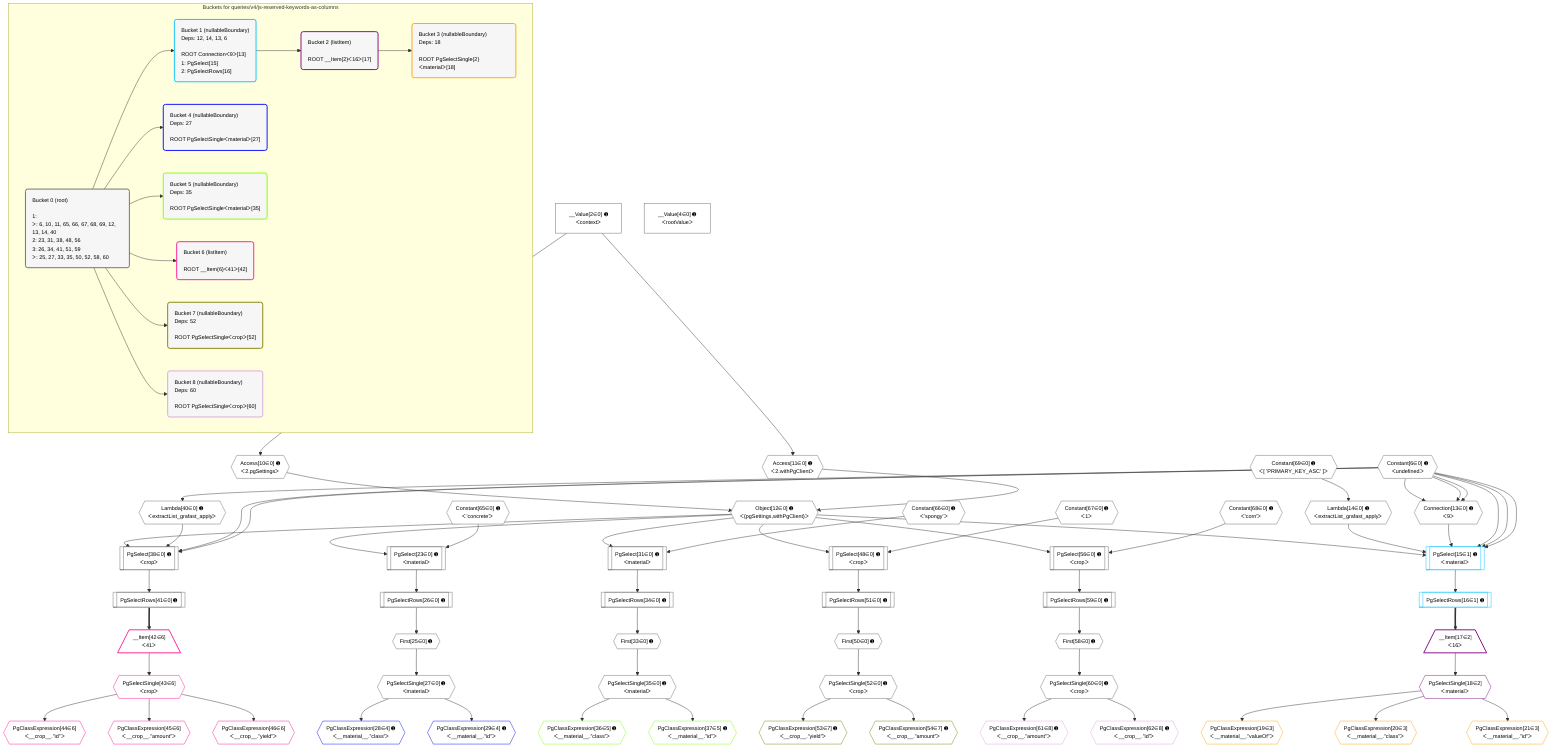 %%{init: {'themeVariables': { 'fontSize': '12px'}}}%%
graph TD
    classDef path fill:#eee,stroke:#000,color:#000
    classDef plan fill:#fff,stroke-width:1px,color:#000
    classDef itemplan fill:#fff,stroke-width:2px,color:#000
    classDef unbatchedplan fill:#dff,stroke-width:1px,color:#000
    classDef sideeffectplan fill:#fcc,stroke-width:2px,color:#000
    classDef bucket fill:#f6f6f6,color:#000,stroke-width:2px,text-align:left


    %% plan dependencies
    PgSelect38[["PgSelect[38∈0] ➊<br />ᐸcropᐳ"]]:::plan
    Object12{{"Object[12∈0] ➊<br />ᐸ{pgSettings,withPgClient}ᐳ"}}:::plan
    Lambda40{{"Lambda[40∈0] ➊<br />ᐸextractList_grafast_applyᐳ"}}:::plan
    Constant6{{"Constant[6∈0] ➊<br />ᐸundefinedᐳ"}}:::plan
    Object12 & Lambda40 & Constant6 & Constant6 --> PgSelect38
    Connection13{{"Connection[13∈0] ➊<br />ᐸ9ᐳ"}}:::plan
    Constant6 & Constant6 & Constant6 --> Connection13
    Access10{{"Access[10∈0] ➊<br />ᐸ2.pgSettingsᐳ"}}:::plan
    Access11{{"Access[11∈0] ➊<br />ᐸ2.withPgClientᐳ"}}:::plan
    Access10 & Access11 --> Object12
    PgSelect23[["PgSelect[23∈0] ➊<br />ᐸmaterialᐳ"]]:::plan
    Constant65{{"Constant[65∈0] ➊<br />ᐸ'concrete'ᐳ"}}:::plan
    Object12 & Constant65 --> PgSelect23
    PgSelect31[["PgSelect[31∈0] ➊<br />ᐸmaterialᐳ"]]:::plan
    Constant66{{"Constant[66∈0] ➊<br />ᐸ'spongy'ᐳ"}}:::plan
    Object12 & Constant66 --> PgSelect31
    PgSelect48[["PgSelect[48∈0] ➊<br />ᐸcropᐳ"]]:::plan
    Constant67{{"Constant[67∈0] ➊<br />ᐸ1ᐳ"}}:::plan
    Object12 & Constant67 --> PgSelect48
    PgSelect56[["PgSelect[56∈0] ➊<br />ᐸcropᐳ"]]:::plan
    Constant68{{"Constant[68∈0] ➊<br />ᐸ'corn'ᐳ"}}:::plan
    Object12 & Constant68 --> PgSelect56
    __Value2["__Value[2∈0] ➊<br />ᐸcontextᐳ"]:::plan
    __Value2 --> Access10
    __Value2 --> Access11
    Lambda14{{"Lambda[14∈0] ➊<br />ᐸextractList_grafast_applyᐳ"}}:::plan
    Constant69{{"Constant[69∈0] ➊<br />ᐸ[ 'PRIMARY_KEY_ASC' ]ᐳ"}}:::plan
    Constant69 --> Lambda14
    First25{{"First[25∈0] ➊"}}:::plan
    PgSelectRows26[["PgSelectRows[26∈0] ➊"]]:::plan
    PgSelectRows26 --> First25
    PgSelect23 --> PgSelectRows26
    PgSelectSingle27{{"PgSelectSingle[27∈0] ➊<br />ᐸmaterialᐳ"}}:::plan
    First25 --> PgSelectSingle27
    First33{{"First[33∈0] ➊"}}:::plan
    PgSelectRows34[["PgSelectRows[34∈0] ➊"]]:::plan
    PgSelectRows34 --> First33
    PgSelect31 --> PgSelectRows34
    PgSelectSingle35{{"PgSelectSingle[35∈0] ➊<br />ᐸmaterialᐳ"}}:::plan
    First33 --> PgSelectSingle35
    Constant6 --> Lambda40
    PgSelectRows41[["PgSelectRows[41∈0] ➊"]]:::plan
    PgSelect38 --> PgSelectRows41
    First50{{"First[50∈0] ➊"}}:::plan
    PgSelectRows51[["PgSelectRows[51∈0] ➊"]]:::plan
    PgSelectRows51 --> First50
    PgSelect48 --> PgSelectRows51
    PgSelectSingle52{{"PgSelectSingle[52∈0] ➊<br />ᐸcropᐳ"}}:::plan
    First50 --> PgSelectSingle52
    First58{{"First[58∈0] ➊"}}:::plan
    PgSelectRows59[["PgSelectRows[59∈0] ➊"]]:::plan
    PgSelectRows59 --> First58
    PgSelect56 --> PgSelectRows59
    PgSelectSingle60{{"PgSelectSingle[60∈0] ➊<br />ᐸcropᐳ"}}:::plan
    First58 --> PgSelectSingle60
    __Value4["__Value[4∈0] ➊<br />ᐸrootValueᐳ"]:::plan
    PgSelect15[["PgSelect[15∈1] ➊<br />ᐸmaterialᐳ"]]:::plan
    Object12 & Lambda14 & Connection13 & Constant6 & Constant6 & Constant6 --> PgSelect15
    PgSelectRows16[["PgSelectRows[16∈1] ➊"]]:::plan
    PgSelect15 --> PgSelectRows16
    __Item17[/"__Item[17∈2]<br />ᐸ16ᐳ"\]:::itemplan
    PgSelectRows16 ==> __Item17
    PgSelectSingle18{{"PgSelectSingle[18∈2]<br />ᐸmaterialᐳ"}}:::plan
    __Item17 --> PgSelectSingle18
    PgClassExpression19{{"PgClassExpression[19∈3]<br />ᐸ__material__.”valueOf”ᐳ"}}:::plan
    PgSelectSingle18 --> PgClassExpression19
    PgClassExpression20{{"PgClassExpression[20∈3]<br />ᐸ__material__.”class”ᐳ"}}:::plan
    PgSelectSingle18 --> PgClassExpression20
    PgClassExpression21{{"PgClassExpression[21∈3]<br />ᐸ__material__.”id”ᐳ"}}:::plan
    PgSelectSingle18 --> PgClassExpression21
    PgClassExpression28{{"PgClassExpression[28∈4] ➊<br />ᐸ__material__.”class”ᐳ"}}:::plan
    PgSelectSingle27 --> PgClassExpression28
    PgClassExpression29{{"PgClassExpression[29∈4] ➊<br />ᐸ__material__.”id”ᐳ"}}:::plan
    PgSelectSingle27 --> PgClassExpression29
    PgClassExpression36{{"PgClassExpression[36∈5] ➊<br />ᐸ__material__.”class”ᐳ"}}:::plan
    PgSelectSingle35 --> PgClassExpression36
    PgClassExpression37{{"PgClassExpression[37∈5] ➊<br />ᐸ__material__.”id”ᐳ"}}:::plan
    PgSelectSingle35 --> PgClassExpression37
    __Item42[/"__Item[42∈6]<br />ᐸ41ᐳ"\]:::itemplan
    PgSelectRows41 ==> __Item42
    PgSelectSingle43{{"PgSelectSingle[43∈6]<br />ᐸcropᐳ"}}:::plan
    __Item42 --> PgSelectSingle43
    PgClassExpression44{{"PgClassExpression[44∈6]<br />ᐸ__crop__.”id”ᐳ"}}:::plan
    PgSelectSingle43 --> PgClassExpression44
    PgClassExpression45{{"PgClassExpression[45∈6]<br />ᐸ__crop__.”amount”ᐳ"}}:::plan
    PgSelectSingle43 --> PgClassExpression45
    PgClassExpression46{{"PgClassExpression[46∈6]<br />ᐸ__crop__.”yield”ᐳ"}}:::plan
    PgSelectSingle43 --> PgClassExpression46
    PgClassExpression53{{"PgClassExpression[53∈7] ➊<br />ᐸ__crop__.”yield”ᐳ"}}:::plan
    PgSelectSingle52 --> PgClassExpression53
    PgClassExpression54{{"PgClassExpression[54∈7] ➊<br />ᐸ__crop__.”amount”ᐳ"}}:::plan
    PgSelectSingle52 --> PgClassExpression54
    PgClassExpression61{{"PgClassExpression[61∈8] ➊<br />ᐸ__crop__.”amount”ᐳ"}}:::plan
    PgSelectSingle60 --> PgClassExpression61
    PgClassExpression62{{"PgClassExpression[62∈8] ➊<br />ᐸ__crop__.”id”ᐳ"}}:::plan
    PgSelectSingle60 --> PgClassExpression62

    %% define steps

    subgraph "Buckets for queries/v4/js-reserved-keywords-as-columns"
    Bucket0("Bucket 0 (root)<br /><br />1: <br />ᐳ: 6, 10, 11, 65, 66, 67, 68, 69, 12, 13, 14, 40<br />2: 23, 31, 38, 48, 56<br />3: 26, 34, 41, 51, 59<br />ᐳ: 25, 27, 33, 35, 50, 52, 58, 60"):::bucket
    classDef bucket0 stroke:#696969
    class Bucket0,__Value2,__Value4,Constant6,Access10,Access11,Object12,Connection13,Lambda14,PgSelect23,First25,PgSelectRows26,PgSelectSingle27,PgSelect31,First33,PgSelectRows34,PgSelectSingle35,PgSelect38,Lambda40,PgSelectRows41,PgSelect48,First50,PgSelectRows51,PgSelectSingle52,PgSelect56,First58,PgSelectRows59,PgSelectSingle60,Constant65,Constant66,Constant67,Constant68,Constant69 bucket0
    Bucket1("Bucket 1 (nullableBoundary)<br />Deps: 12, 14, 13, 6<br /><br />ROOT Connectionᐸ9ᐳ[13]<br />1: PgSelect[15]<br />2: PgSelectRows[16]"):::bucket
    classDef bucket1 stroke:#00bfff
    class Bucket1,PgSelect15,PgSelectRows16 bucket1
    Bucket2("Bucket 2 (listItem)<br /><br />ROOT __Item{2}ᐸ16ᐳ[17]"):::bucket
    classDef bucket2 stroke:#7f007f
    class Bucket2,__Item17,PgSelectSingle18 bucket2
    Bucket3("Bucket 3 (nullableBoundary)<br />Deps: 18<br /><br />ROOT PgSelectSingle{2}ᐸmaterialᐳ[18]"):::bucket
    classDef bucket3 stroke:#ffa500
    class Bucket3,PgClassExpression19,PgClassExpression20,PgClassExpression21 bucket3
    Bucket4("Bucket 4 (nullableBoundary)<br />Deps: 27<br /><br />ROOT PgSelectSingleᐸmaterialᐳ[27]"):::bucket
    classDef bucket4 stroke:#0000ff
    class Bucket4,PgClassExpression28,PgClassExpression29 bucket4
    Bucket5("Bucket 5 (nullableBoundary)<br />Deps: 35<br /><br />ROOT PgSelectSingleᐸmaterialᐳ[35]"):::bucket
    classDef bucket5 stroke:#7fff00
    class Bucket5,PgClassExpression36,PgClassExpression37 bucket5
    Bucket6("Bucket 6 (listItem)<br /><br />ROOT __Item{6}ᐸ41ᐳ[42]"):::bucket
    classDef bucket6 stroke:#ff1493
    class Bucket6,__Item42,PgSelectSingle43,PgClassExpression44,PgClassExpression45,PgClassExpression46 bucket6
    Bucket7("Bucket 7 (nullableBoundary)<br />Deps: 52<br /><br />ROOT PgSelectSingleᐸcropᐳ[52]"):::bucket
    classDef bucket7 stroke:#808000
    class Bucket7,PgClassExpression53,PgClassExpression54 bucket7
    Bucket8("Bucket 8 (nullableBoundary)<br />Deps: 60<br /><br />ROOT PgSelectSingleᐸcropᐳ[60]"):::bucket
    classDef bucket8 stroke:#dda0dd
    class Bucket8,PgClassExpression61,PgClassExpression62 bucket8
    Bucket0 --> Bucket1 & Bucket4 & Bucket5 & Bucket6 & Bucket7 & Bucket8
    Bucket1 --> Bucket2
    Bucket2 --> Bucket3
    end